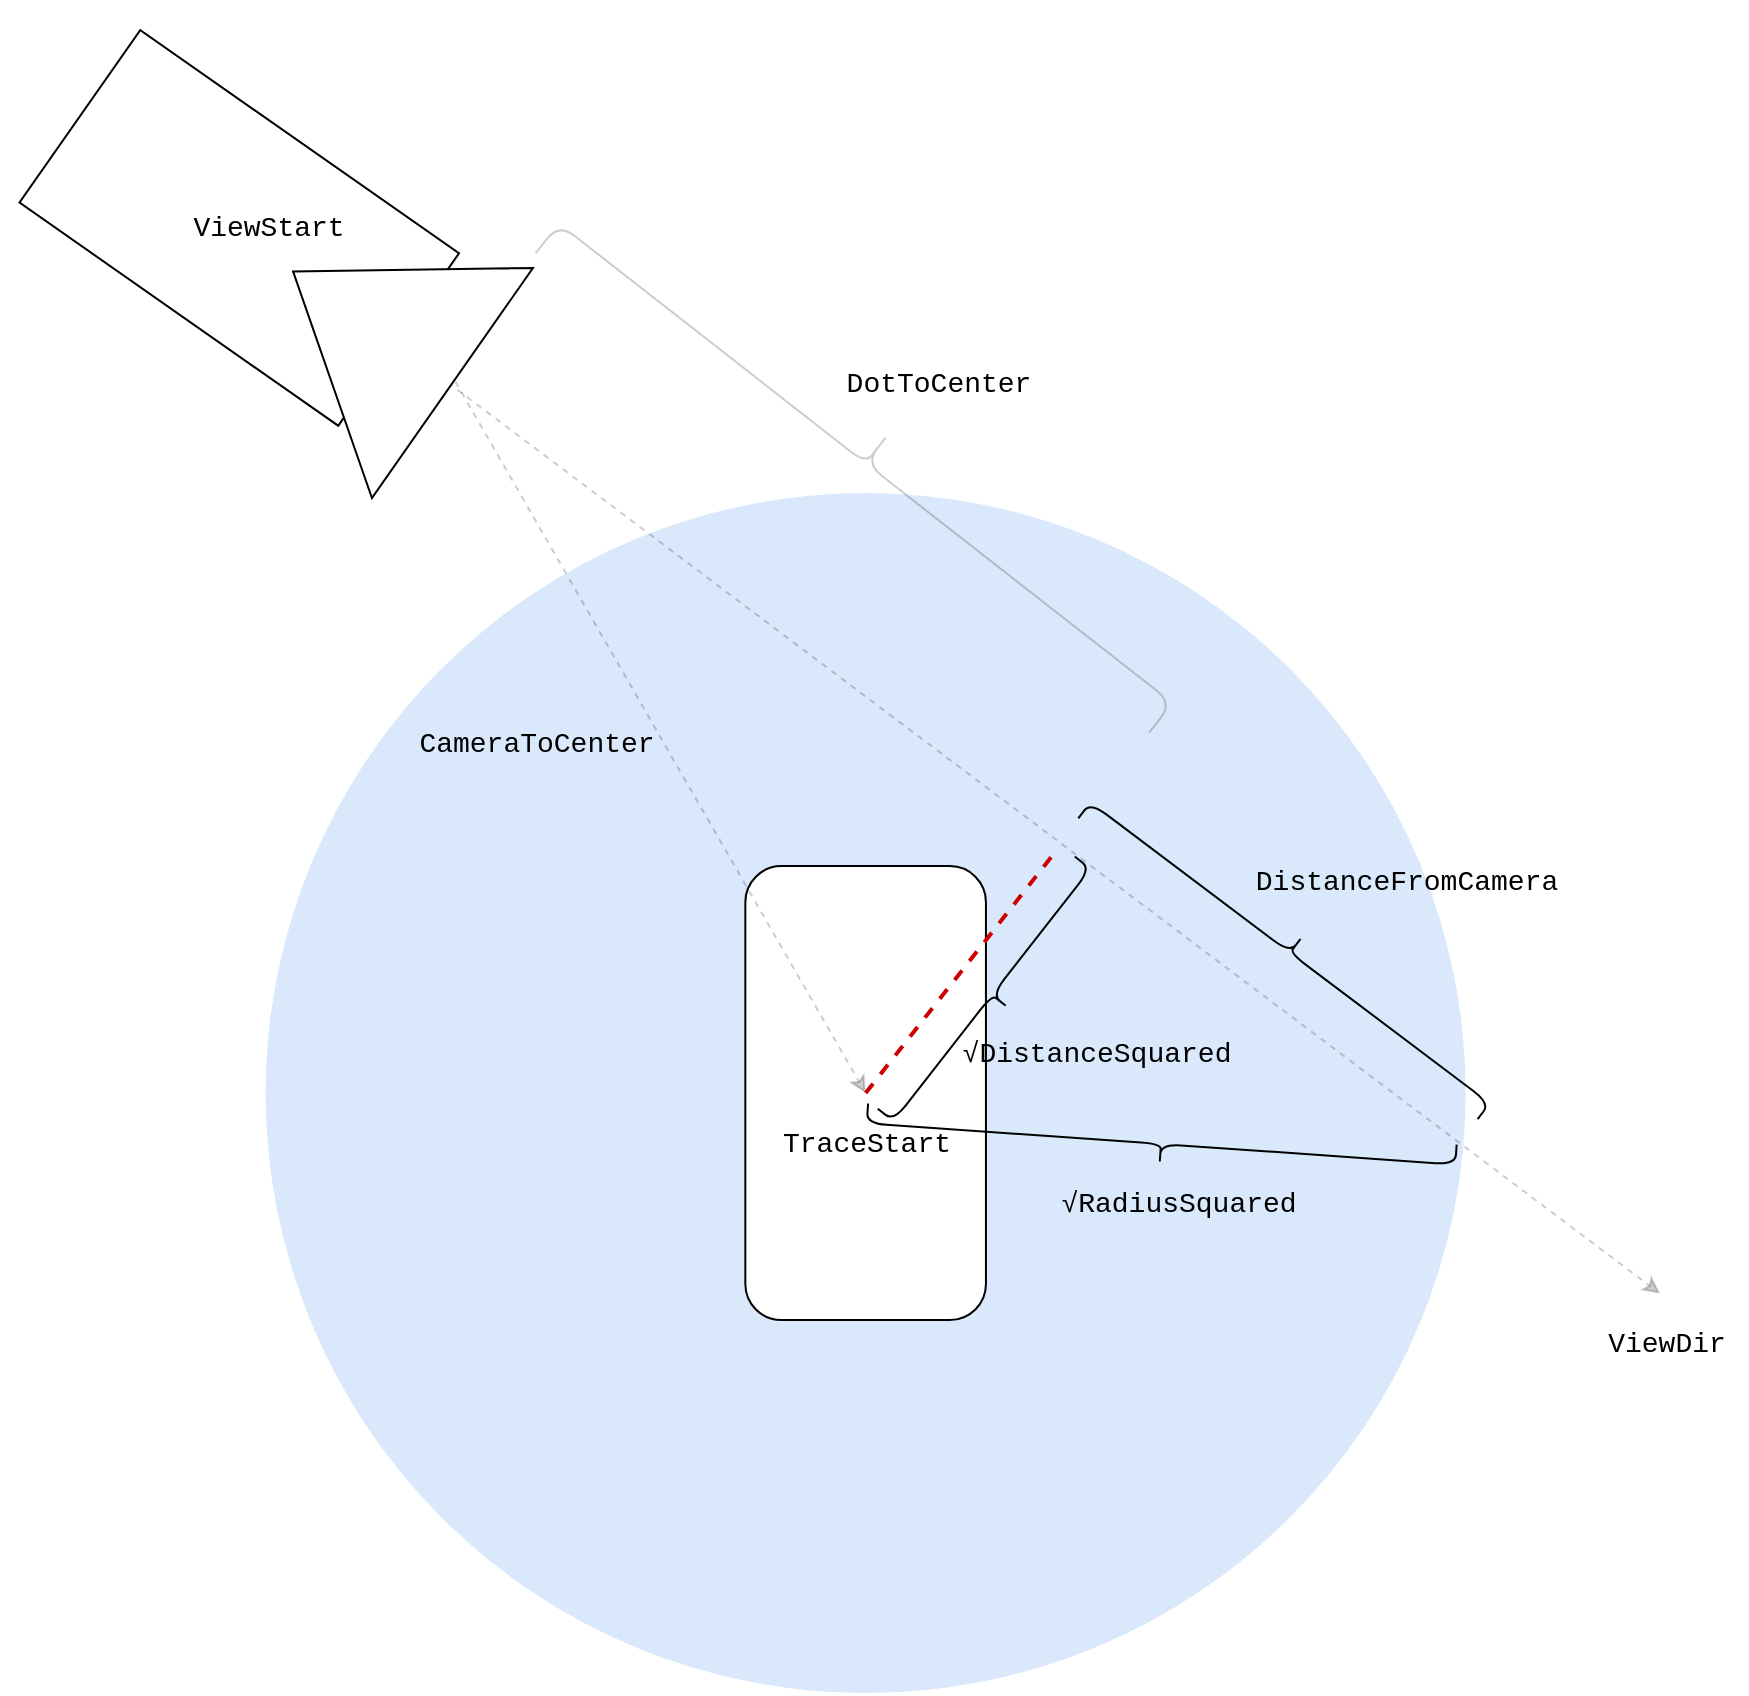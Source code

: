 <mxfile version="24.3.1" type="device">
  <diagram name="第 1 页" id="nhxhb2A052rTCRTJNskd">
    <mxGraphModel dx="1593" dy="884" grid="1" gridSize="10" guides="1" tooltips="1" connect="1" arrows="1" fold="1" page="1" pageScale="1" pageWidth="827" pageHeight="1169" math="0" shadow="0">
      <root>
        <mxCell id="0" />
        <mxCell id="1" parent="0" />
        <mxCell id="tPdqhXPq1oOfbnj5yxoE-2" value="" style="ellipse;whiteSpace=wrap;html=1;aspect=fixed;dashed=1;dashPattern=1 2;fillColor=#dae8fc;strokeColor=none;gradientColor=none;shadow=0;" vertex="1" parent="1">
          <mxGeometry x="189.81" y="289.55" width="600" height="600" as="geometry" />
        </mxCell>
        <mxCell id="7q5nI9EUTdH4edbtuk_T-1" value="" style="rounded=1;whiteSpace=wrap;html=1;rotation=90;" parent="1" vertex="1">
          <mxGeometry x="376.319" y="529.397" width="226.99" height="120.302" as="geometry" />
        </mxCell>
        <mxCell id="7q5nI9EUTdH4edbtuk_T-9" value="" style="endArrow=classic;html=1;rounded=0;dashed=1;opacity=20;" parent="1" edge="1">
          <mxGeometry width="50" height="50" relative="1" as="geometry">
            <mxPoint x="276.065" y="230.648" as="sourcePoint" />
            <mxPoint x="887.047" y="689.799" as="targetPoint" />
          </mxGeometry>
        </mxCell>
        <mxCell id="7q5nI9EUTdH4edbtuk_T-12" value="" style="endArrow=classic;html=1;rounded=0;dashed=1;opacity=20;" parent="1" edge="1">
          <mxGeometry width="50" height="50" relative="1" as="geometry">
            <mxPoint x="281.74" y="228.643" as="sourcePoint" />
            <mxPoint x="489.814" y="589.548" as="targetPoint" />
          </mxGeometry>
        </mxCell>
        <mxCell id="7q5nI9EUTdH4edbtuk_T-6" value="" style="group;rotation=35;" parent="1" vertex="1" connectable="0">
          <mxGeometry x="77.449" y="96.311" width="226.99" height="140.352" as="geometry" />
        </mxCell>
        <mxCell id="7q5nI9EUTdH4edbtuk_T-4" value="" style="rounded=0;whiteSpace=wrap;html=1;movable=1;resizable=1;rotatable=1;deletable=1;editable=1;locked=0;connectable=1;rotation=35;" parent="7q5nI9EUTdH4edbtuk_T-6" vertex="1">
          <mxGeometry x="1.892" y="8.02" width="194.563" height="105.264" as="geometry" />
        </mxCell>
        <mxCell id="7q5nI9EUTdH4edbtuk_T-10" style="edgeStyle=orthogonalEdgeStyle;rounded=0;orthogonalLoop=1;jettySize=auto;html=1;exitX=0;exitY=0.5;exitDx=0;exitDy=0;" parent="7q5nI9EUTdH4edbtuk_T-6" source="7q5nI9EUTdH4edbtuk_T-5" edge="1">
          <mxGeometry relative="1" as="geometry">
            <mxPoint x="206.183" y="138.347" as="targetPoint" />
          </mxGeometry>
        </mxCell>
        <mxCell id="7q5nI9EUTdH4edbtuk_T-5" value="" style="triangle;whiteSpace=wrap;html=1;rotation=-145;movable=1;resizable=1;rotatable=1;deletable=1;editable=1;locked=0;connectable=1;" parent="7q5nI9EUTdH4edbtuk_T-6" vertex="1">
          <mxGeometry x="117.278" y="40.101" width="97.282" height="140.352" as="geometry" />
        </mxCell>
        <mxCell id="7q5nI9EUTdH4edbtuk_T-21" value="&lt;div style=&quot;background-color: rgb(255, 255, 255); font-family: Consolas, &amp;quot;Courier New&amp;quot;, monospace; font-size: 14px; line-height: 19px; white-space-collapse: preserve;&quot;&gt;ViewStart&lt;/div&gt;" style="text;html=1;align=center;verticalAlign=middle;resizable=0;points=[];autosize=1;strokeColor=none;fillColor=none;" parent="7q5nI9EUTdH4edbtuk_T-6" vertex="1">
          <mxGeometry x="68.498" y="45.65" width="90" height="30" as="geometry" />
        </mxCell>
        <mxCell id="7q5nI9EUTdH4edbtuk_T-15" value="" style="endArrow=none;dashed=1;html=1;rounded=0;strokeColor=#CC0000;fillColor=#d5e8d4;strokeWidth=2;" parent="1" edge="1">
          <mxGeometry width="50" height="50" relative="1" as="geometry">
            <mxPoint x="489.814" y="589.548" as="sourcePoint" />
            <mxPoint x="584.393" y="469.246" as="targetPoint" />
          </mxGeometry>
        </mxCell>
        <mxCell id="7q5nI9EUTdH4edbtuk_T-16" value="&lt;div style=&quot;font-family: Consolas, &amp;quot;Courier New&amp;quot;, monospace; font-size: 14px; line-height: 19px; white-space-collapse: preserve;&quot;&gt;ViewDir&lt;/div&gt;" style="text;html=1;align=center;verticalAlign=middle;resizable=0;points=[];autosize=1;strokeColor=none;fillColor=none;" parent="1" vertex="1">
          <mxGeometry x="850.003" y="699.999" width="80" height="30" as="geometry" />
        </mxCell>
        <mxCell id="7q5nI9EUTdH4edbtuk_T-17" value="&lt;div style=&quot;font-family: Consolas, &amp;quot;Courier New&amp;quot;, monospace; font-size: 14px; line-height: 19px; white-space-collapse: preserve;&quot;&gt;CameraToCenter&lt;/div&gt;" style="text;html=1;align=center;verticalAlign=middle;resizable=0;points=[];autosize=1;strokeColor=none;fillColor=none;glass=0;shadow=0;rounded=0;labelBackgroundColor=none;" parent="1" vertex="1">
          <mxGeometry x="259.999" y="399.995" width="130" height="30" as="geometry" />
        </mxCell>
        <mxCell id="7q5nI9EUTdH4edbtuk_T-18" value="" style="shape=curlyBracket;whiteSpace=wrap;html=1;rounded=1;labelPosition=left;verticalLabelPosition=middle;align=right;verticalAlign=middle;rotation=128;opacity=20;" parent="1" vertex="1">
          <mxGeometry x="470.9" y="80" width="37.83" height="389.25" as="geometry" />
        </mxCell>
        <mxCell id="7q5nI9EUTdH4edbtuk_T-19" value="&lt;div style=&quot;font-family: Consolas, &amp;quot;Courier New&amp;quot;, monospace; font-size: 14px; line-height: 19px; white-space-collapse: preserve;&quot;&gt;DotToCenter&lt;/div&gt;" style="text;html=1;align=center;verticalAlign=middle;resizable=0;points=[];autosize=1;strokeColor=none;fillColor=none;fontColor=default;" parent="1" vertex="1">
          <mxGeometry x="470.898" y="220.002" width="110" height="30" as="geometry" />
        </mxCell>
        <mxCell id="7q5nI9EUTdH4edbtuk_T-20" value="&lt;div style=&quot;font-family: Consolas, &amp;quot;Courier New&amp;quot;, monospace; font-size: 14px; line-height: 19px; white-space-collapse: preserve;&quot;&gt;TraceStart&lt;/div&gt;" style="text;html=1;align=center;verticalAlign=middle;resizable=0;points=[];autosize=1;strokeColor=none;fillColor=none;" parent="1" vertex="1">
          <mxGeometry x="440.005" y="599.998" width="100" height="30" as="geometry" />
        </mxCell>
        <mxCell id="7q5nI9EUTdH4edbtuk_T-22" value="&lt;div style=&quot;font-family: Consolas, &amp;quot;Courier New&amp;quot;, monospace; font-size: 14px; line-height: 19px; white-space-collapse: preserve;&quot;&gt;√DistanceSquared&lt;/div&gt;" style="text;html=1;align=center;verticalAlign=middle;resizable=0;points=[];autosize=1;strokeColor=none;fillColor=none;" parent="1" vertex="1">
          <mxGeometry x="530.0" y="554.999" width="150" height="30" as="geometry" />
        </mxCell>
        <mxCell id="tPdqhXPq1oOfbnj5yxoE-1" value="" style="shape=curlyBracket;whiteSpace=wrap;html=1;rounded=1;flipH=1;labelPosition=right;verticalLabelPosition=middle;align=left;verticalAlign=middle;size=0.5;rotation=38;" vertex="1" parent="1">
          <mxGeometry x="543" y="460.47" width="20" height="160" as="geometry" />
        </mxCell>
        <mxCell id="tPdqhXPq1oOfbnj5yxoE-4" value="" style="endArrow=none;dashed=1;html=1;dashPattern=1 3;strokeWidth=3;rounded=0;entryX=0.812;entryY=0.101;entryDx=0;entryDy=0;entryPerimeter=0;strokeColor=none;" edge="1" parent="1" target="tPdqhXPq1oOfbnj5yxoE-2">
          <mxGeometry width="50" height="50" relative="1" as="geometry">
            <mxPoint x="490" y="590" as="sourcePoint" />
            <mxPoint x="530" y="490" as="targetPoint" />
          </mxGeometry>
        </mxCell>
        <mxCell id="tPdqhXPq1oOfbnj5yxoE-5" value="" style="shape=curlyBracket;whiteSpace=wrap;html=1;rounded=1;flipH=1;labelPosition=right;verticalLabelPosition=middle;align=left;verticalAlign=middle;size=0.5;rotation=4;direction=north;" vertex="1" parent="1">
          <mxGeometry x="490" y="605" width="295" height="20" as="geometry" />
        </mxCell>
        <mxCell id="tPdqhXPq1oOfbnj5yxoE-6" value="&lt;div style=&quot;font-family: Consolas, &amp;quot;Courier New&amp;quot;, monospace; font-size: 14px; line-height: 19px; white-space-collapse: preserve;&quot;&gt;√RadiusSquared&lt;/div&gt;" style="text;html=1;align=center;verticalAlign=middle;resizable=0;points=[];autosize=1;strokeColor=none;fillColor=none;" vertex="1" parent="1">
          <mxGeometry x="580.9" y="629.999" width="130" height="30" as="geometry" />
        </mxCell>
        <mxCell id="tPdqhXPq1oOfbnj5yxoE-10" value="" style="shape=curlyBracket;whiteSpace=wrap;html=1;rounded=1;flipH=1;labelPosition=right;verticalLabelPosition=middle;align=left;verticalAlign=middle;size=0.5;rotation=37;direction=south;" vertex="1" parent="1">
          <mxGeometry x="577" y="509.4" width="250" height="20" as="geometry" />
        </mxCell>
        <mxCell id="tPdqhXPq1oOfbnj5yxoE-11" value="&lt;div style=&quot;font-family: Consolas, &amp;quot;Courier New&amp;quot;, monospace; font-size: 14px; line-height: 19px; white-space-collapse: preserve;&quot;&gt;DistanceFromCamera&lt;/div&gt;" style="text;html=1;align=center;verticalAlign=middle;resizable=0;points=[];autosize=1;strokeColor=none;fillColor=none;" vertex="1" parent="1">
          <mxGeometry x="680" y="469.25" width="160" height="30" as="geometry" />
        </mxCell>
      </root>
    </mxGraphModel>
  </diagram>
</mxfile>
